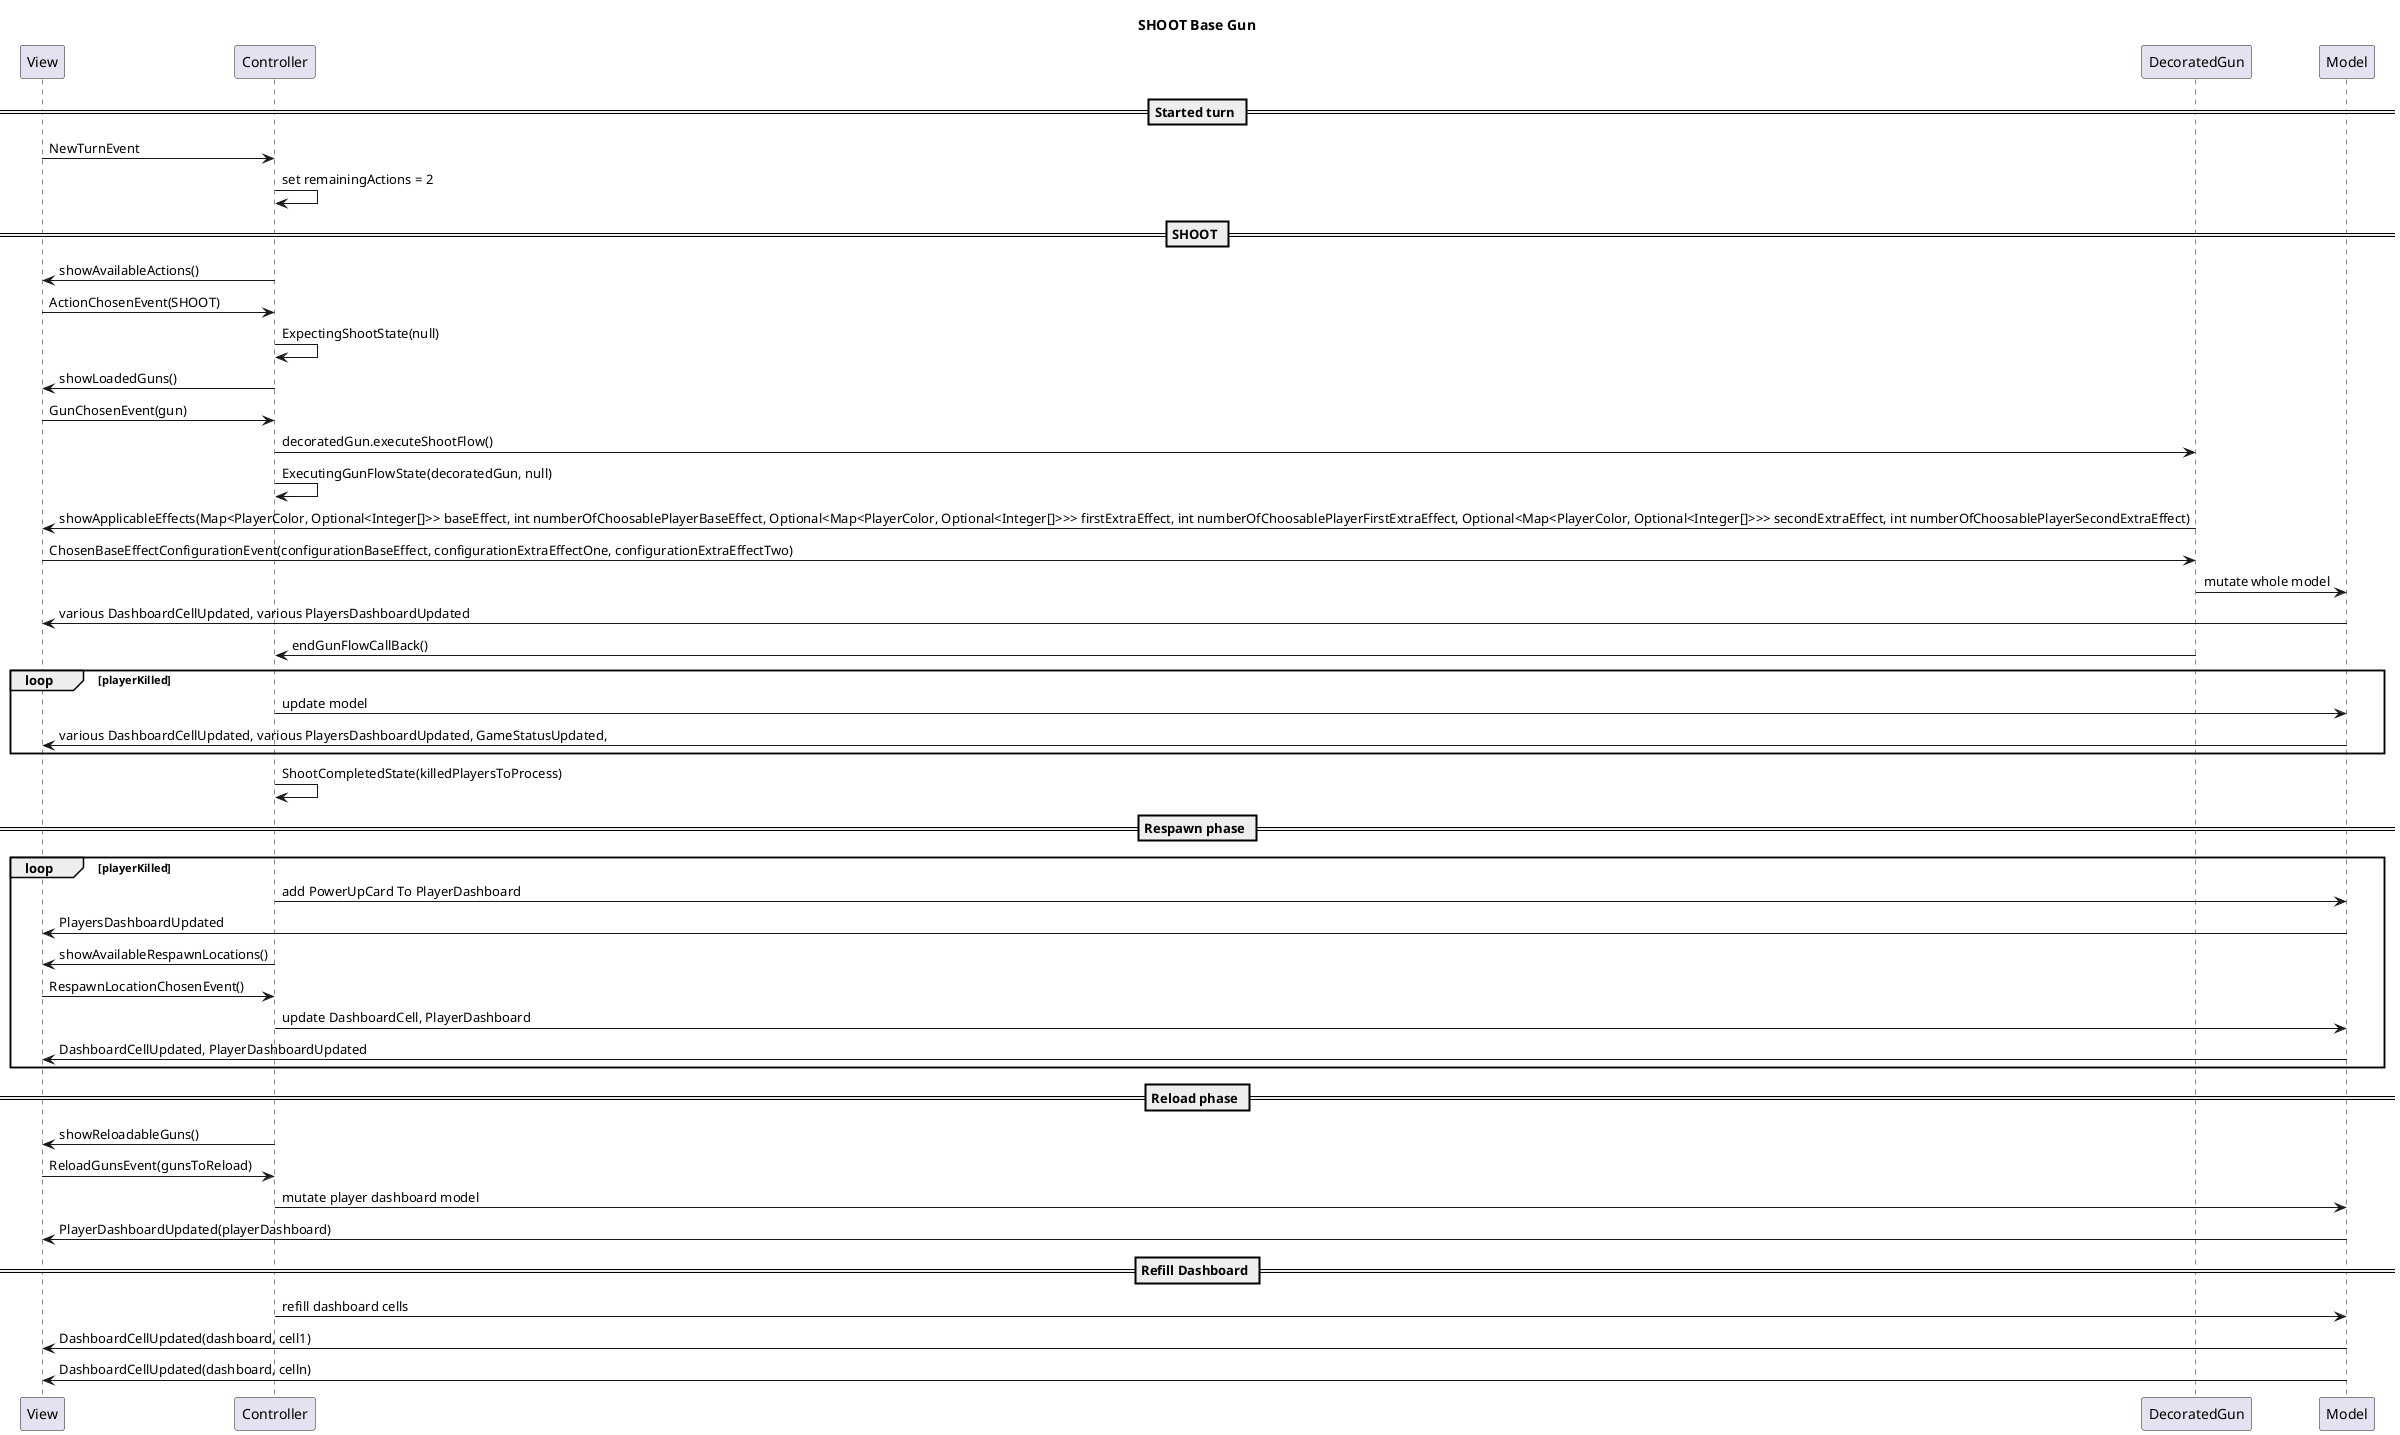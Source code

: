 @startuml
title SHOOT Base Gun

participant View
participant Controller
participant DecoratedGun
participant Model
== Started turn ==

View -> Controller: NewTurnEvent
Controller -> Controller: set remainingActions = 2

== SHOOT ==

Controller -> View: showAvailableActions()
View -> Controller: ActionChosenEvent(SHOOT)
Controller -> Controller: ExpectingShootState(null)
Controller -> View: showLoadedGuns()
View -> Controller: GunChosenEvent(gun)
Controller -> DecoratedGun: decoratedGun.executeShootFlow()
Controller -> Controller: ExecutingGunFlowState(decoratedGun, null)
DecoratedGun -> View: showApplicableEffects(Map<PlayerColor, Optional<Integer[]>> baseEffect, int numberOfChoosablePlayerBaseEffect, Optional<Map<PlayerColor, Optional<Integer[]>>> firstExtraEffect, int numberOfChoosablePlayerFirstExtraEffect, Optional<Map<PlayerColor, Optional<Integer[]>>> secondExtraEffect, int numberOfChoosablePlayerSecondExtraEffect)
View -> DecoratedGun: ChosenBaseEffectConfigurationEvent(configurationBaseEffect, configurationExtraEffectOne, configurationExtraEffectTwo)
DecoratedGun -> Model: mutate whole model
Model -> View: various DashboardCellUpdated, various PlayersDashboardUpdated
DecoratedGun -> Controller: endGunFlowCallBack()

loop playerKilled
  Controller -> Model: update model
  Model -> View: various DashboardCellUpdated, various PlayersDashboardUpdated, GameStatusUpdated,

end

Controller -> Controller: ShootCompletedState(killedPlayersToProcess)

== Respawn phase ==

loop playerKilled
  Controller -> Model: add PowerUpCard To PlayerDashboard
  Model -> View: PlayersDashboardUpdated
  Controller -> View: showAvailableRespawnLocations()
  View -> Controller: RespawnLocationChosenEvent()
  Controller -> Model: update DashboardCell, PlayerDashboard
  Model -> View: DashboardCellUpdated, PlayerDashboardUpdated

end

== Reload phase ==

Controller -> View: showReloadableGuns()
View -> Controller: ReloadGunsEvent(gunsToReload)
Controller -> Model: mutate player dashboard model
Model -> View: PlayerDashboardUpdated(playerDashboard)


== Refill Dashboard ==

Controller -> Model: refill dashboard cells
Model -> View: DashboardCellUpdated(dashboard, cell1)
Model -> View: DashboardCellUpdated(dashboard, celln)

@enduml
